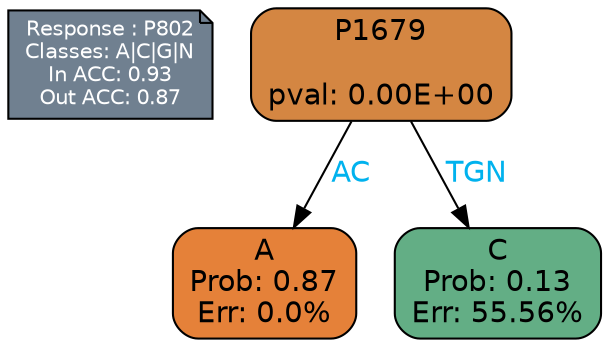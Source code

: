 digraph Tree {
node [shape=box, style="filled, rounded", color="black", fontname=helvetica] ;
graph [ranksep=equally, splines=polylines, bgcolor=transparent, dpi=600] ;
edge [fontname=helvetica] ;
LEGEND [label="Response : P802
Classes: A|C|G|N
In ACC: 0.93
Out ACC: 0.87
",shape=note,align=left,style=filled,fillcolor="slategray",fontcolor="white",fontsize=10];1 [label="P1679

pval: 0.00E+00", fillcolor="#d48642"] ;
2 [label="A
Prob: 0.87
Err: 0.0%", fillcolor="#e58139"] ;
3 [label="C
Prob: 0.13
Err: 55.56%", fillcolor="#63ae85"] ;
1 -> 2 [label="AC",fontcolor=deepskyblue2] ;
1 -> 3 [label="TGN",fontcolor=deepskyblue2] ;
{rank = same; 2;3;}{rank = same; LEGEND;1;}}